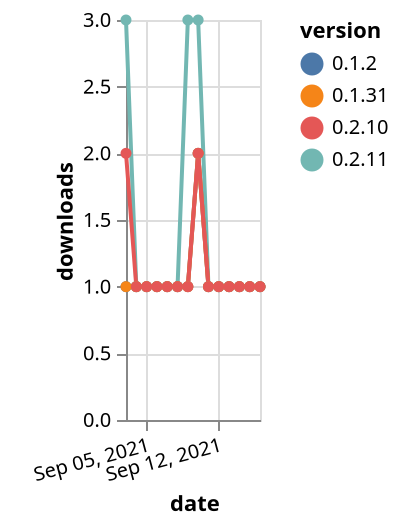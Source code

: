 {"$schema": "https://vega.github.io/schema/vega-lite/v5.json", "description": "A simple bar chart with embedded data.", "data": {"values": [{"date": "2021-09-03", "total": 169, "delta": 3, "version": "0.2.11"}, {"date": "2021-09-04", "total": 170, "delta": 1, "version": "0.2.11"}, {"date": "2021-09-05", "total": 171, "delta": 1, "version": "0.2.11"}, {"date": "2021-09-06", "total": 172, "delta": 1, "version": "0.2.11"}, {"date": "2021-09-07", "total": 173, "delta": 1, "version": "0.2.11"}, {"date": "2021-09-08", "total": 174, "delta": 1, "version": "0.2.11"}, {"date": "2021-09-09", "total": 177, "delta": 3, "version": "0.2.11"}, {"date": "2021-09-10", "total": 180, "delta": 3, "version": "0.2.11"}, {"date": "2021-09-11", "total": 181, "delta": 1, "version": "0.2.11"}, {"date": "2021-09-12", "total": 182, "delta": 1, "version": "0.2.11"}, {"date": "2021-09-13", "total": 183, "delta": 1, "version": "0.2.11"}, {"date": "2021-09-14", "total": 184, "delta": 1, "version": "0.2.11"}, {"date": "2021-09-15", "total": 185, "delta": 1, "version": "0.2.11"}, {"date": "2021-09-16", "total": 186, "delta": 1, "version": "0.2.11"}, {"date": "2021-09-03", "total": 150, "delta": 1, "version": "0.1.2"}, {"date": "2021-09-04", "total": 151, "delta": 1, "version": "0.1.2"}, {"date": "2021-09-05", "total": 152, "delta": 1, "version": "0.1.2"}, {"date": "2021-09-06", "total": 153, "delta": 1, "version": "0.1.2"}, {"date": "2021-09-07", "total": 154, "delta": 1, "version": "0.1.2"}, {"date": "2021-09-08", "total": 155, "delta": 1, "version": "0.1.2"}, {"date": "2021-09-09", "total": 156, "delta": 1, "version": "0.1.2"}, {"date": "2021-09-10", "total": 158, "delta": 2, "version": "0.1.2"}, {"date": "2021-09-11", "total": 159, "delta": 1, "version": "0.1.2"}, {"date": "2021-09-12", "total": 160, "delta": 1, "version": "0.1.2"}, {"date": "2021-09-13", "total": 161, "delta": 1, "version": "0.1.2"}, {"date": "2021-09-14", "total": 162, "delta": 1, "version": "0.1.2"}, {"date": "2021-09-15", "total": 163, "delta": 1, "version": "0.1.2"}, {"date": "2021-09-16", "total": 164, "delta": 1, "version": "0.1.2"}, {"date": "2021-09-03", "total": 145, "delta": 1, "version": "0.1.31"}, {"date": "2021-09-04", "total": 146, "delta": 1, "version": "0.1.31"}, {"date": "2021-09-05", "total": 147, "delta": 1, "version": "0.1.31"}, {"date": "2021-09-06", "total": 148, "delta": 1, "version": "0.1.31"}, {"date": "2021-09-07", "total": 149, "delta": 1, "version": "0.1.31"}, {"date": "2021-09-08", "total": 150, "delta": 1, "version": "0.1.31"}, {"date": "2021-09-09", "total": 151, "delta": 1, "version": "0.1.31"}, {"date": "2021-09-10", "total": 153, "delta": 2, "version": "0.1.31"}, {"date": "2021-09-11", "total": 154, "delta": 1, "version": "0.1.31"}, {"date": "2021-09-12", "total": 155, "delta": 1, "version": "0.1.31"}, {"date": "2021-09-13", "total": 156, "delta": 1, "version": "0.1.31"}, {"date": "2021-09-14", "total": 157, "delta": 1, "version": "0.1.31"}, {"date": "2021-09-15", "total": 158, "delta": 1, "version": "0.1.31"}, {"date": "2021-09-16", "total": 159, "delta": 1, "version": "0.1.31"}, {"date": "2021-09-03", "total": 133, "delta": 2, "version": "0.2.10"}, {"date": "2021-09-04", "total": 134, "delta": 1, "version": "0.2.10"}, {"date": "2021-09-05", "total": 135, "delta": 1, "version": "0.2.10"}, {"date": "2021-09-06", "total": 136, "delta": 1, "version": "0.2.10"}, {"date": "2021-09-07", "total": 137, "delta": 1, "version": "0.2.10"}, {"date": "2021-09-08", "total": 138, "delta": 1, "version": "0.2.10"}, {"date": "2021-09-09", "total": 139, "delta": 1, "version": "0.2.10"}, {"date": "2021-09-10", "total": 141, "delta": 2, "version": "0.2.10"}, {"date": "2021-09-11", "total": 142, "delta": 1, "version": "0.2.10"}, {"date": "2021-09-12", "total": 143, "delta": 1, "version": "0.2.10"}, {"date": "2021-09-13", "total": 144, "delta": 1, "version": "0.2.10"}, {"date": "2021-09-14", "total": 145, "delta": 1, "version": "0.2.10"}, {"date": "2021-09-15", "total": 146, "delta": 1, "version": "0.2.10"}, {"date": "2021-09-16", "total": 147, "delta": 1, "version": "0.2.10"}]}, "width": "container", "mark": {"type": "line", "point": {"filled": true}}, "encoding": {"x": {"field": "date", "type": "temporal", "timeUnit": "yearmonthdate", "title": "date", "axis": {"labelAngle": -15}}, "y": {"field": "delta", "type": "quantitative", "title": "downloads"}, "color": {"field": "version", "type": "nominal"}, "tooltip": {"field": "delta"}}}